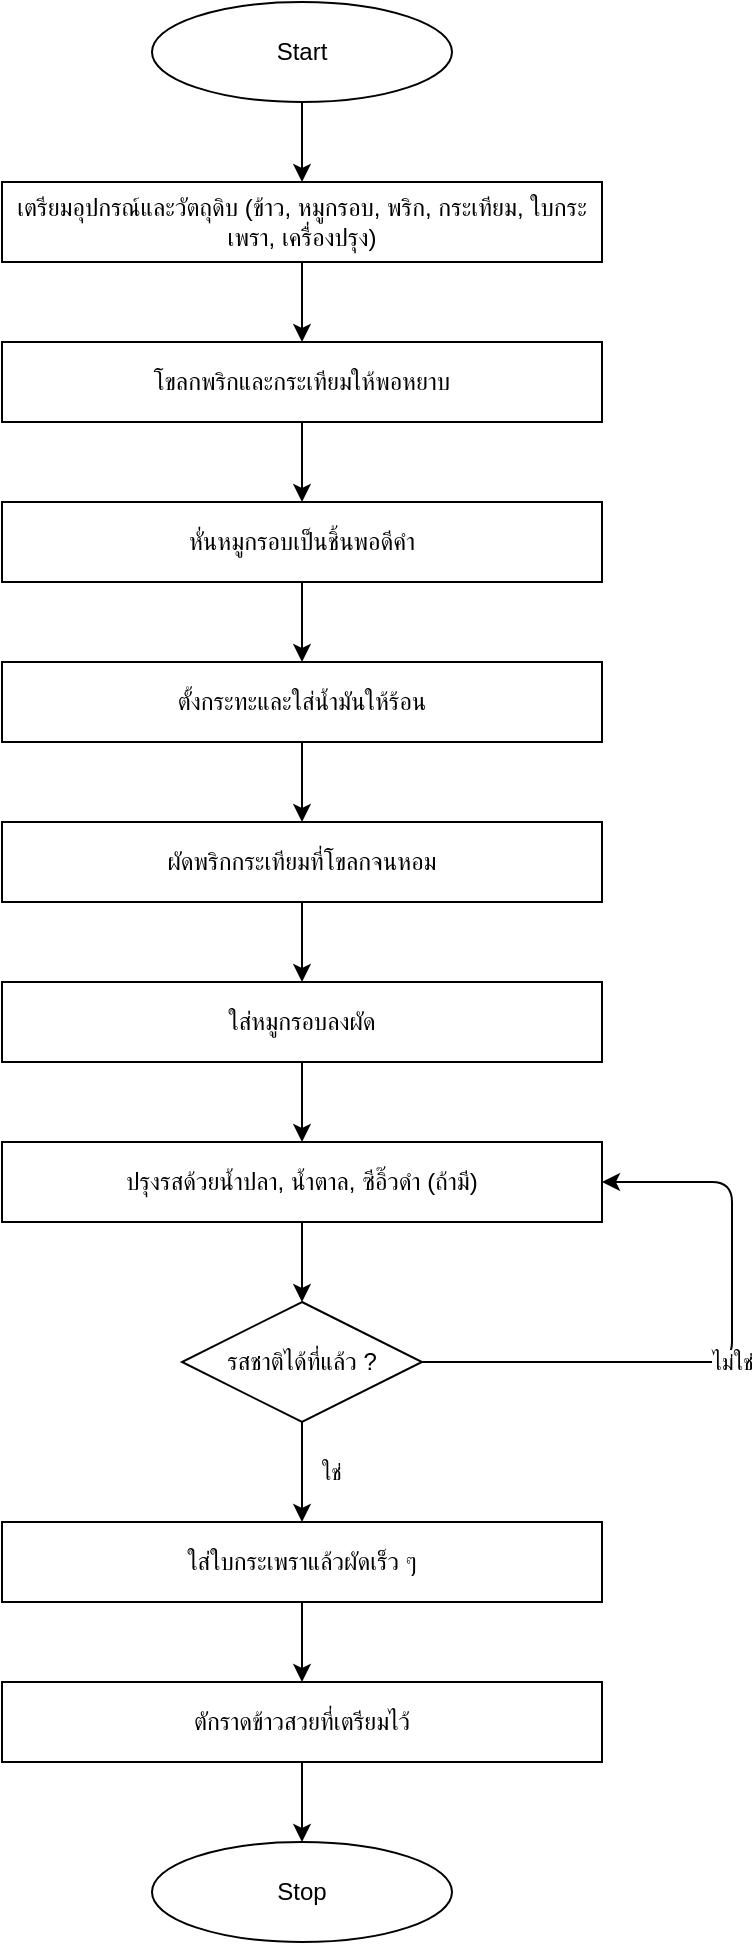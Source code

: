<mxfile>
    <diagram id="FzrcUhXxwpoYpf9DW2ax" name="Page-1">
        <mxGraphModel dx="1072" dy="363" grid="1" gridSize="10" guides="1" tooltips="1" connect="1" arrows="1" fold="1" page="1" pageScale="1" pageWidth="850" pageHeight="1100" math="0" shadow="0">
            <root>
                <mxCell id="0"/>
                <mxCell id="1" parent="0"/>
                <mxCell id="2" value="Start" style="ellipse;whiteSpace=wrap;html=1;" vertex="1" parent="1">
                    <mxGeometry x="350" y="30" width="150" height="50" as="geometry"/>
                </mxCell>
                <mxCell id="3" value="เตรียมอุปกรณ์และวัตถุดิบ (ข้าว, หมูกรอบ, พริก, กระเทียม, ใบกระเพรา, เครื่องปรุง)" style="rounded=0;whiteSpace=wrap;html=1;" vertex="1" parent="1">
                    <mxGeometry x="275" y="120" width="300" height="40" as="geometry"/>
                </mxCell>
                <mxCell id="4" value="" style="endArrow=classic;html=1;" edge="1" parent="1" source="2" target="3">
                    <mxGeometry width="50" height="50" relative="1" as="geometry">
                        <mxPoint x="425" y="80" as="sourcePoint"/>
                        <mxPoint x="425" y="110" as="targetPoint"/>
                    </mxGeometry>
                </mxCell>
                <mxCell id="5" value="โขลกพริกและกระเทียมให้พอหยาบ" style="rounded=0;whiteSpace=wrap;html=1;" vertex="1" parent="1">
                    <mxGeometry x="275" y="200" width="300" height="40" as="geometry"/>
                </mxCell>
                <mxCell id="6" value="" style="endArrow=classic;html=1;" edge="1" parent="1" source="3" target="5">
                    <mxGeometry width="50" height="50" relative="1" as="geometry">
                        <mxPoint x="425" y="160" as="sourcePoint"/>
                        <mxPoint x="425" y="190" as="targetPoint"/>
                    </mxGeometry>
                </mxCell>
                <mxCell id="7" value="หั่นหมูกรอบเป็นชิ้นพอดีคำ" style="rounded=0;whiteSpace=wrap;html=1;" vertex="1" parent="1">
                    <mxGeometry x="275" y="280" width="300" height="40" as="geometry"/>
                </mxCell>
                <mxCell id="8" value="" style="endArrow=classic;html=1;" edge="1" parent="1" source="5" target="7">
                    <mxGeometry width="50" height="50" relative="1" as="geometry">
                        <mxPoint x="425" y="240" as="sourcePoint"/>
                        <mxPoint x="425" y="270" as="targetPoint"/>
                    </mxGeometry>
                </mxCell>
                <mxCell id="9" value="ตั้งกระทะและใส่น้ำมันให้ร้อน" style="rounded=0;whiteSpace=wrap;html=1;" vertex="1" parent="1">
                    <mxGeometry x="275" y="360" width="300" height="40" as="geometry"/>
                </mxCell>
                <mxCell id="10" value="" style="endArrow=classic;html=1;" edge="1" parent="1" source="7" target="9">
                    <mxGeometry width="50" height="50" relative="1" as="geometry">
                        <mxPoint x="425" y="320" as="sourcePoint"/>
                        <mxPoint x="425" y="350" as="targetPoint"/>
                    </mxGeometry>
                </mxCell>
                <mxCell id="11" value="ผัดพริกกระเทียมที่โขลกจนหอม" style="rounded=0;whiteSpace=wrap;html=1;" vertex="1" parent="1">
                    <mxGeometry x="275" y="440" width="300" height="40" as="geometry"/>
                </mxCell>
                <mxCell id="12" value="" style="endArrow=classic;html=1;" edge="1" parent="1" source="9" target="11">
                    <mxGeometry width="50" height="50" relative="1" as="geometry">
                        <mxPoint x="425" y="400" as="sourcePoint"/>
                        <mxPoint x="425" y="430" as="targetPoint"/>
                    </mxGeometry>
                </mxCell>
                <mxCell id="13" value="ใส่หมูกรอบลงผัด" style="rounded=0;whiteSpace=wrap;html=1;" vertex="1" parent="1">
                    <mxGeometry x="275" y="520" width="300" height="40" as="geometry"/>
                </mxCell>
                <mxCell id="14" value="" style="endArrow=classic;html=1;" edge="1" parent="1" source="11" target="13">
                    <mxGeometry width="50" height="50" relative="1" as="geometry">
                        <mxPoint x="425" y="480" as="sourcePoint"/>
                        <mxPoint x="425" y="510" as="targetPoint"/>
                    </mxGeometry>
                </mxCell>
                <mxCell id="15" value="ปรุงรสด้วยน้ำปลา, น้ำตาล, ซีอิ๊วดำ (ถ้ามี)" style="rounded=0;whiteSpace=wrap;html=1;" vertex="1" parent="1">
                    <mxGeometry x="275" y="600" width="300" height="40" as="geometry"/>
                </mxCell>
                <mxCell id="16" value="" style="endArrow=classic;html=1;" edge="1" parent="1" source="13" target="15">
                    <mxGeometry width="50" height="50" relative="1" as="geometry">
                        <mxPoint x="425" y="560" as="sourcePoint"/>
                        <mxPoint x="425" y="590" as="targetPoint"/>
                    </mxGeometry>
                </mxCell>
                <mxCell id="17" value="รสชาติได้ที่แล้ว ?" style="rhombus;whiteSpace=wrap;html=1;" vertex="1" parent="1">
                    <mxGeometry x="365" y="680" width="120" height="60" as="geometry"/>
                </mxCell>
                <mxCell id="18" value="" style="endArrow=classic;html=1;" edge="1" parent="1" source="15" target="17">
                    <mxGeometry width="50" height="50" relative="1" as="geometry">
                        <mxPoint x="425" y="640" as="sourcePoint"/>
                        <mxPoint x="425" y="670" as="targetPoint"/>
                    </mxGeometry>
                </mxCell>
                <mxCell id="19" value="ใช่" style="edgeStyle=orthogonalEdgeStyle;html=1;align=left;spacingLeft=8;" edge="1" parent="1" source="17" target="20">
                    <mxGeometry relative="1" as="geometry">
                        <mxPoint x="425" y="740" as="sourcePoint"/>
                    </mxGeometry>
                </mxCell>
                <mxCell id="20" value="ใส่ใบกระเพราแล้วผัดเร็ว ๆ" style="rounded=0;whiteSpace=wrap;html=1;" vertex="1" parent="1">
                    <mxGeometry x="275" y="790" width="300" height="40" as="geometry"/>
                </mxCell>
                <mxCell id="21" value="ไม่ใช่" style="edgeStyle=orthogonalEdgeStyle;html=1;exitDx=0.5;exitDy=0.5;exitA=1;" edge="1" parent="1" source="17" target="15">
                    <mxGeometry relative="1" as="geometry">
                        <mxPoint x="485" y="710" as="sourcePoint"/>
                        <Array as="points">
                            <mxPoint x="640" y="710"/>
                            <mxPoint x="640" y="620"/>
                            <mxPoint x="575" y="620"/>
                        </Array>
                    </mxGeometry>
                </mxCell>
                <mxCell id="22" value="ตักราดข้าวสวยที่เตรียมไว้" style="rounded=0;whiteSpace=wrap;html=1;" vertex="1" parent="1">
                    <mxGeometry x="275" y="870" width="300" height="40" as="geometry"/>
                </mxCell>
                <mxCell id="23" value="" style="endArrow=classic;html=1;" edge="1" parent="1" source="20" target="22">
                    <mxGeometry width="50" height="50" relative="1" as="geometry">
                        <mxPoint x="425" y="830" as="sourcePoint"/>
                        <mxPoint x="425" y="860" as="targetPoint"/>
                    </mxGeometry>
                </mxCell>
                <mxCell id="24" value="Stop" style="ellipse;whiteSpace=wrap;html=1;" vertex="1" parent="1">
                    <mxGeometry x="350" y="950" width="150" height="50" as="geometry"/>
                </mxCell>
                <mxCell id="25" value="" style="endArrow=classic;html=1;" edge="1" parent="1" source="22" target="24">
                    <mxGeometry width="50" height="50" relative="1" as="geometry">
                        <mxPoint x="425" y="910" as="sourcePoint"/>
                        <mxPoint x="425" y="940" as="targetPoint"/>
                    </mxGeometry>
                </mxCell>
            </root>
        </mxGraphModel>
    </diagram>
</mxfile>